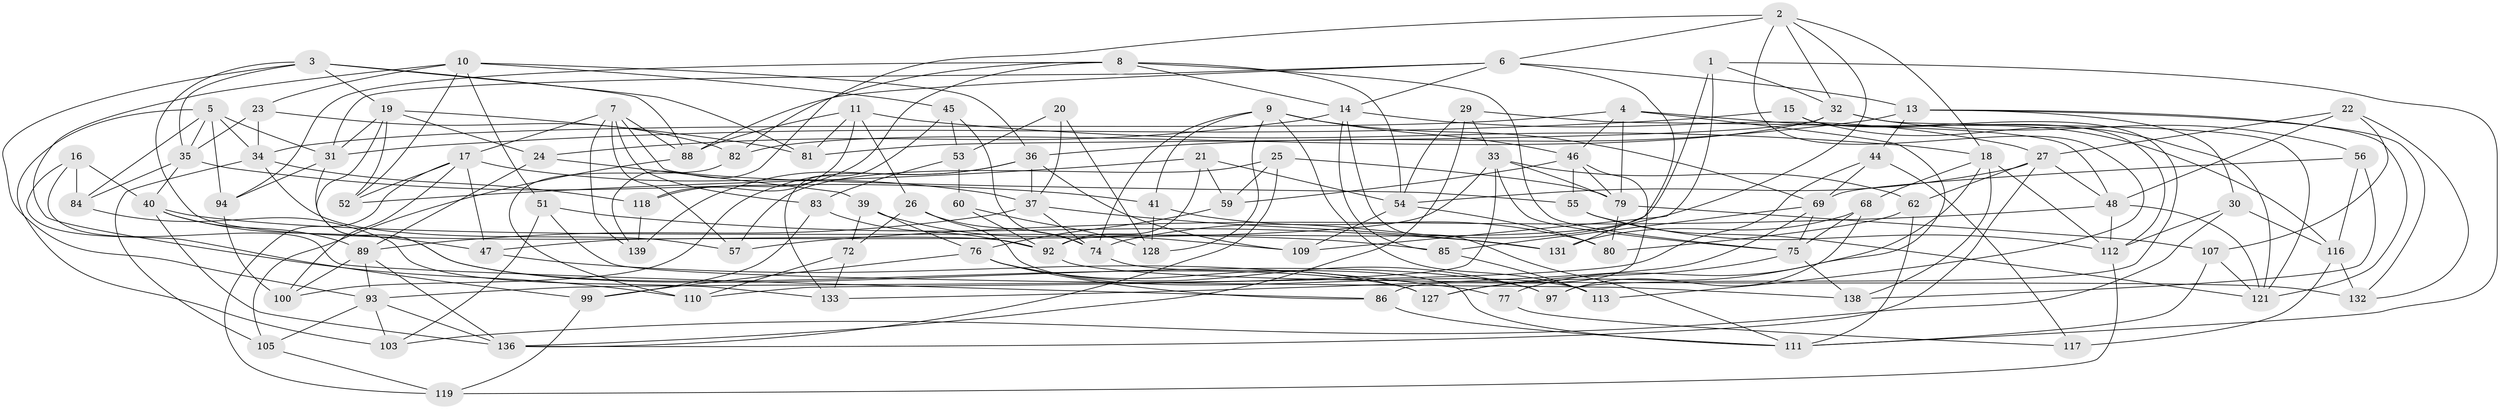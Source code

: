 // Generated by graph-tools (version 1.1) at 2025/24/03/03/25 07:24:24]
// undirected, 97 vertices, 231 edges
graph export_dot {
graph [start="1"]
  node [color=gray90,style=filled];
  1;
  2 [super="+71"];
  3 [super="+49"];
  4 [super="+122"];
  5 [super="+126"];
  6 [super="+42"];
  7 [super="+38"];
  8 [super="+78"];
  9 [super="+66"];
  10 [super="+12"];
  11 [super="+43"];
  13 [super="+129"];
  14 [super="+67"];
  15;
  16;
  17 [super="+101"];
  18 [super="+28"];
  19 [super="+50"];
  20;
  21;
  22;
  23;
  24;
  25;
  26;
  27 [super="+108"];
  29;
  30;
  31 [super="+106"];
  32 [super="+70"];
  33 [super="+65"];
  34 [super="+104"];
  35 [super="+114"];
  36 [super="+115"];
  37 [super="+73"];
  39;
  40 [super="+58"];
  41;
  44;
  45;
  46 [super="+64"];
  47;
  48 [super="+61"];
  51;
  52;
  53 [super="+63"];
  54 [super="+90"];
  55;
  56;
  57;
  59;
  60;
  62;
  68;
  69 [super="+91"];
  72;
  74 [super="+95"];
  75 [super="+102"];
  76 [super="+135"];
  77;
  79 [super="+87"];
  80;
  81;
  82;
  83;
  84;
  85;
  86;
  88 [super="+125"];
  89 [super="+120"];
  92 [super="+98"];
  93 [super="+96"];
  94;
  97;
  99;
  100;
  103;
  105;
  107;
  109;
  110;
  111 [super="+134"];
  112 [super="+130"];
  113;
  116 [super="+124"];
  117;
  118;
  119;
  121 [super="+123"];
  127;
  128;
  131;
  132;
  133;
  136 [super="+137"];
  138;
  139;
  1 -- 92;
  1 -- 109;
  1 -- 111;
  1 -- 32;
  2 -- 113;
  2 -- 18;
  2 -- 32;
  2 -- 139;
  2 -- 6;
  2 -- 74;
  3 -- 88;
  3 -- 93;
  3 -- 81;
  3 -- 35;
  3 -- 92;
  3 -- 19;
  4 -- 79;
  4 -- 77 [weight=2];
  4 -- 116;
  4 -- 34;
  4 -- 46;
  5 -- 34;
  5 -- 94;
  5 -- 84;
  5 -- 35;
  5 -- 31;
  5 -- 103;
  6 -- 31;
  6 -- 131;
  6 -- 14;
  6 -- 88;
  6 -- 13;
  7 -- 57;
  7 -- 83;
  7 -- 17;
  7 -- 88;
  7 -- 139;
  7 -- 55;
  8 -- 82;
  8 -- 118;
  8 -- 94;
  8 -- 14;
  8 -- 75;
  8 -- 54;
  9 -- 41;
  9 -- 46;
  9 -- 113;
  9 -- 128;
  9 -- 69;
  9 -- 74;
  10 -- 23;
  10 -- 45;
  10 -- 52;
  10 -- 51;
  10 -- 36;
  10 -- 110;
  11 -- 88 [weight=2];
  11 -- 81;
  11 -- 18;
  11 -- 26;
  11 -- 118;
  13 -- 30;
  13 -- 36;
  13 -- 121;
  13 -- 132;
  13 -- 44;
  14 -- 111;
  14 -- 27;
  14 -- 24;
  14 -- 85;
  15 -- 97;
  15 -- 31;
  15 -- 112;
  15 -- 121;
  16 -- 99;
  16 -- 86;
  16 -- 84;
  16 -- 40;
  17 -- 100;
  17 -- 119;
  17 -- 52;
  17 -- 37;
  17 -- 47;
  18 -- 127;
  18 -- 112;
  18 -- 68;
  18 -- 138;
  19 -- 24;
  19 -- 127;
  19 -- 52;
  19 -- 81;
  19 -- 31;
  20 -- 37;
  20 -- 53 [weight=2];
  20 -- 128;
  21 -- 59;
  21 -- 52;
  21 -- 92;
  21 -- 54;
  22 -- 132;
  22 -- 107;
  22 -- 27;
  22 -- 48;
  23 -- 82;
  23 -- 35;
  23 -- 34;
  24 -- 89;
  24 -- 39;
  25 -- 136;
  25 -- 57;
  25 -- 59;
  25 -- 79;
  26 -- 113;
  26 -- 72;
  26 -- 74;
  27 -- 48;
  27 -- 54;
  27 -- 136;
  27 -- 62;
  29 -- 136;
  29 -- 33;
  29 -- 54;
  29 -- 48;
  30 -- 103;
  30 -- 116;
  30 -- 112;
  31 -- 94;
  31 -- 97;
  32 -- 81;
  32 -- 82;
  32 -- 56;
  32 -- 121;
  33 -- 62;
  33 -- 47;
  33 -- 75;
  33 -- 110;
  33 -- 79;
  34 -- 105;
  34 -- 57;
  34 -- 118;
  35 -- 40;
  35 -- 41;
  35 -- 84;
  36 -- 109;
  36 -- 139;
  36 -- 100;
  36 -- 37;
  37 -- 89;
  37 -- 74;
  37 -- 131;
  39 -- 72;
  39 -- 109;
  39 -- 76;
  40 -- 85;
  40 -- 89;
  40 -- 136;
  40 -- 47;
  41 -- 80;
  41 -- 128;
  44 -- 117;
  44 -- 93;
  44 -- 69;
  45 -- 133;
  45 -- 74;
  45 -- 53;
  46 -- 86;
  46 -- 59;
  46 -- 55;
  46 -- 79;
  47 -- 77;
  48 -- 57;
  48 -- 112;
  48 -- 121;
  51 -- 138;
  51 -- 131;
  51 -- 103;
  53 -- 60 [weight=2];
  53 -- 83;
  54 -- 80;
  54 -- 109;
  55 -- 112;
  55 -- 121;
  56 -- 138;
  56 -- 116;
  56 -- 69;
  59 -- 76;
  60 -- 128;
  60 -- 92;
  62 -- 111;
  62 -- 80;
  68 -- 131;
  68 -- 75;
  68 -- 97;
  69 -- 133;
  69 -- 85;
  69 -- 75;
  72 -- 133;
  72 -- 110;
  74 -- 111;
  75 -- 127;
  75 -- 138;
  76 -- 97;
  76 -- 99;
  76 -- 86;
  76 -- 127;
  77 -- 117;
  79 -- 80;
  79 -- 107;
  82 -- 110;
  83 -- 99;
  83 -- 92;
  84 -- 133;
  85 -- 113;
  86 -- 111;
  88 -- 105;
  89 -- 136;
  89 -- 100;
  89 -- 93;
  92 -- 132;
  93 -- 103;
  93 -- 105;
  93 -- 136;
  94 -- 100;
  99 -- 119;
  105 -- 119;
  107 -- 121;
  107 -- 111;
  112 -- 119;
  116 -- 117 [weight=2];
  116 -- 132;
  118 -- 139;
}
